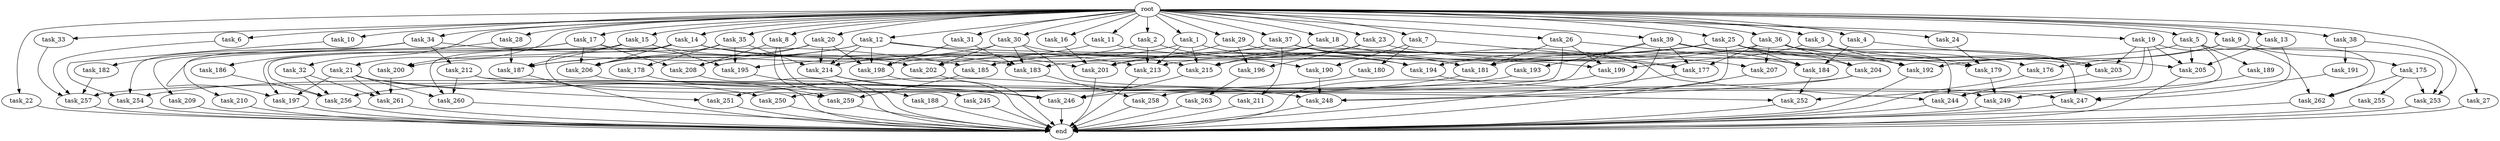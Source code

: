 digraph G {
  root [size="0.000000"];
  task_11 [size="1024.000000"];
  task_256 [size="1391569403904.000000"];
  task_185 [size="1056561954816.000000"];
  task_2 [size="1024.000000"];
  task_249 [size="798863917056.000000"];
  task_34 [size="1024.000000"];
  task_21 [size="1024.000000"];
  task_193 [size="309237645312.000000"];
  task_23 [size="1024.000000"];
  task_35 [size="1024.000000"];
  task_259 [size="1279900254208.000000"];
  task_263 [size="695784701952.000000"];
  task_33 [size="1024.000000"];
  task_176 [size="858993459200.000000"];
  task_14 [size="1024.000000"];
  task_261 [size="2104533975040.000000"];
  task_206 [size="1056561954816.000000"];
  task_178 [size="214748364800.000000"];
  task_3 [size="1024.000000"];
  task_213 [size="1322849927168.000000"];
  task_254 [size="1537598291968.000000"];
  task_196 [size="498216206336.000000"];
  task_187 [size="1769526525952.000000"];
  task_203 [size="2834678415360.000000"];
  task_28 [size="1024.000000"];
  task_209 [size="137438953472.000000"];
  task_201 [size="1125281431552.000000"];
  task_257 [size="1202590842880.000000"];
  task_22 [size="1024.000000"];
  task_5 [size="1024.000000"];
  task_188 [size="214748364800.000000"];
  task_30 [size="1024.000000"];
  task_179 [size="249108103168.000000"];
  task_183 [size="1357209665536.000000"];
  task_215 [size="747324309504.000000"];
  task_9 [size="1024.000000"];
  task_244 [size="2250562863104.000000"];
  task_250 [size="1554778161152.000000"];
  task_27 [size="1024.000000"];
  task_258 [size="446676598784.000000"];
  task_20 [size="1024.000000"];
  task_182 [size="420906795008.000000"];
  task_199 [size="2104533975040.000000"];
  task_37 [size="1024.000000"];
  task_245 [size="214748364800.000000"];
  task_194 [size="1056561954816.000000"];
  task_247 [size="1786706395136.000000"];
  task_204 [size="455266533376.000000"];
  task_200 [size="773094113280.000000"];
  task_252 [size="1305670057984.000000"];
  task_39 [size="1024.000000"];
  task_246 [size="910533066752.000000"];
  task_186 [size="214748364800.000000"];
  task_198 [size="1460288880640.000000"];
  task_175 [size="549755813888.000000"];
  task_205 [size="1889785610240.000000"];
  task_251 [size="893353197568.000000"];
  task_202 [size="1194000908288.000000"];
  task_8 [size="1024.000000"];
  task_214 [size="1571958030336.000000"];
  task_191 [size="549755813888.000000"];
  task_211 [size="420906795008.000000"];
  task_24 [size="1024.000000"];
  task_31 [size="1024.000000"];
  task_12 [size="1024.000000"];
  task_32 [size="1024.000000"];
  task_189 [size="137438953472.000000"];
  task_195 [size="1331439861760.000000"];
  task_255 [size="695784701952.000000"];
  end [size="0.000000"];
  task_10 [size="1024.000000"];
  task_210 [size="214748364800.000000"];
  task_29 [size="1024.000000"];
  task_1 [size="1024.000000"];
  task_208 [size="1288490188800.000000"];
  task_192 [size="2044404432896.000000"];
  task_4 [size="1024.000000"];
  task_13 [size="1024.000000"];
  task_260 [size="1717986918400.000000"];
  task_36 [size="1024.000000"];
  task_16 [size="1024.000000"];
  task_181 [size="1614907703296.000000"];
  task_15 [size="1024.000000"];
  task_177 [size="1460288880640.000000"];
  task_212 [size="420906795008.000000"];
  task_253 [size="1795296329728.000000"];
  task_248 [size="1640677507072.000000"];
  task_18 [size="1024.000000"];
  task_26 [size="1024.000000"];
  task_180 [size="695784701952.000000"];
  task_25 [size="1024.000000"];
  task_19 [size="1024.000000"];
  task_207 [size="455266533376.000000"];
  task_197 [size="1975684956160.000000"];
  task_38 [size="1024.000000"];
  task_184 [size="2121713844224.000000"];
  task_17 [size="1024.000000"];
  task_190 [size="910533066752.000000"];
  task_262 [size="1692217114624.000000"];
  task_6 [size="1024.000000"];
  task_7 [size="1024.000000"];

  root -> task_11 [size="1.000000"];
  root -> task_28 [size="1.000000"];
  root -> task_10 [size="1.000000"];
  root -> task_20 [size="1.000000"];
  root -> task_2 [size="1.000000"];
  root -> task_4 [size="1.000000"];
  root -> task_13 [size="1.000000"];
  root -> task_39 [size="1.000000"];
  root -> task_21 [size="1.000000"];
  root -> task_16 [size="1.000000"];
  root -> task_22 [size="1.000000"];
  root -> task_15 [size="1.000000"];
  root -> task_36 [size="1.000000"];
  root -> task_33 [size="1.000000"];
  root -> task_1 [size="1.000000"];
  root -> task_5 [size="1.000000"];
  root -> task_14 [size="1.000000"];
  root -> task_18 [size="1.000000"];
  root -> task_26 [size="1.000000"];
  root -> task_6 [size="1.000000"];
  root -> task_25 [size="1.000000"];
  root -> task_24 [size="1.000000"];
  root -> task_9 [size="1.000000"];
  root -> task_23 [size="1.000000"];
  root -> task_3 [size="1.000000"];
  root -> task_19 [size="1.000000"];
  root -> task_27 [size="1.000000"];
  root -> task_35 [size="1.000000"];
  root -> task_38 [size="1.000000"];
  root -> task_17 [size="1.000000"];
  root -> task_31 [size="1.000000"];
  root -> task_12 [size="1.000000"];
  root -> task_32 [size="1.000000"];
  root -> task_34 [size="1.000000"];
  root -> task_37 [size="1.000000"];
  root -> task_30 [size="1.000000"];
  root -> task_8 [size="1.000000"];
  root -> task_7 [size="1.000000"];
  root -> task_29 [size="1.000000"];
  task_11 -> task_195 [size="411041792.000000"];
  task_11 -> task_177 [size="411041792.000000"];
  task_256 -> end [size="1.000000"];
  task_185 -> task_259 [size="301989888.000000"];
  task_2 -> task_213 [size="209715200.000000"];
  task_2 -> task_190 [size="209715200.000000"];
  task_2 -> task_198 [size="209715200.000000"];
  task_249 -> end [size="1.000000"];
  task_34 -> task_212 [size="411041792.000000"];
  task_34 -> task_197 [size="411041792.000000"];
  task_34 -> task_185 [size="411041792.000000"];
  task_34 -> task_254 [size="411041792.000000"];
  task_34 -> task_182 [size="411041792.000000"];
  task_21 -> task_250 [size="838860800.000000"];
  task_21 -> task_251 [size="838860800.000000"];
  task_21 -> task_197 [size="838860800.000000"];
  task_21 -> task_260 [size="838860800.000000"];
  task_21 -> task_261 [size="838860800.000000"];
  task_193 -> task_256 [size="75497472.000000"];
  task_23 -> task_196 [size="411041792.000000"];
  task_23 -> task_183 [size="411041792.000000"];
  task_23 -> task_192 [size="411041792.000000"];
  task_35 -> task_214 [size="209715200.000000"];
  task_35 -> task_195 [size="209715200.000000"];
  task_35 -> task_206 [size="209715200.000000"];
  task_35 -> task_178 [size="209715200.000000"];
  task_259 -> end [size="1.000000"];
  task_263 -> end [size="1.000000"];
  task_33 -> task_257 [size="301989888.000000"];
  task_176 -> end [size="1.000000"];
  task_14 -> task_183 [size="536870912.000000"];
  task_14 -> task_206 [size="536870912.000000"];
  task_14 -> task_213 [size="536870912.000000"];
  task_14 -> task_199 [size="536870912.000000"];
  task_14 -> task_256 [size="536870912.000000"];
  task_14 -> task_260 [size="536870912.000000"];
  task_14 -> task_259 [size="536870912.000000"];
  task_261 -> end [size="1.000000"];
  task_206 -> end [size="1.000000"];
  task_178 -> task_259 [size="411041792.000000"];
  task_3 -> task_199 [size="838860800.000000"];
  task_3 -> task_203 [size="838860800.000000"];
  task_3 -> task_192 [size="838860800.000000"];
  task_213 -> end [size="1.000000"];
  task_254 -> end [size="1.000000"];
  task_196 -> task_263 [size="679477248.000000"];
  task_187 -> end [size="1.000000"];
  task_203 -> task_244 [size="536870912.000000"];
  task_28 -> task_209 [size="134217728.000000"];
  task_28 -> task_187 [size="134217728.000000"];
  task_209 -> end [size="1.000000"];
  task_201 -> end [size="1.000000"];
  task_257 -> end [size="1.000000"];
  task_22 -> end [size="1.000000"];
  task_5 -> task_205 [size="134217728.000000"];
  task_5 -> task_213 [size="134217728.000000"];
  task_5 -> task_249 [size="134217728.000000"];
  task_5 -> task_262 [size="134217728.000000"];
  task_5 -> task_189 [size="134217728.000000"];
  task_188 -> end [size="1.000000"];
  task_30 -> task_183 [size="75497472.000000"];
  task_30 -> task_202 [size="75497472.000000"];
  task_30 -> task_249 [size="75497472.000000"];
  task_30 -> task_187 [size="75497472.000000"];
  task_30 -> task_215 [size="75497472.000000"];
  task_179 -> task_249 [size="33554432.000000"];
  task_183 -> task_258 [size="134217728.000000"];
  task_215 -> task_246 [size="75497472.000000"];
  task_9 -> task_175 [size="536870912.000000"];
  task_9 -> task_176 [size="536870912.000000"];
  task_9 -> task_253 [size="536870912.000000"];
  task_9 -> task_192 [size="536870912.000000"];
  task_244 -> end [size="1.000000"];
  task_250 -> end [size="1.000000"];
  task_27 -> end [size="1.000000"];
  task_258 -> end [size="1.000000"];
  task_20 -> task_214 [size="838860800.000000"];
  task_20 -> task_187 [size="838860800.000000"];
  task_20 -> task_198 [size="838860800.000000"];
  task_20 -> task_208 [size="838860800.000000"];
  task_182 -> task_257 [size="536870912.000000"];
  task_199 -> end [size="1.000000"];
  task_37 -> task_244 [size="411041792.000000"];
  task_37 -> task_181 [size="411041792.000000"];
  task_37 -> task_211 [size="411041792.000000"];
  task_37 -> task_185 [size="411041792.000000"];
  task_37 -> task_207 [size="411041792.000000"];
  task_37 -> task_202 [size="411041792.000000"];
  task_245 -> end [size="1.000000"];
  task_194 -> task_247 [size="33554432.000000"];
  task_247 -> end [size="1.000000"];
  task_204 -> task_257 [size="301989888.000000"];
  task_204 -> task_248 [size="301989888.000000"];
  task_200 -> task_261 [size="679477248.000000"];
  task_252 -> end [size="1.000000"];
  task_39 -> task_193 [size="301989888.000000"];
  task_39 -> task_258 [size="301989888.000000"];
  task_39 -> task_177 [size="301989888.000000"];
  task_39 -> task_246 [size="301989888.000000"];
  task_39 -> task_176 [size="301989888.000000"];
  task_39 -> task_184 [size="301989888.000000"];
  task_246 -> end [size="1.000000"];
  task_186 -> task_256 [size="209715200.000000"];
  task_198 -> end [size="1.000000"];
  task_175 -> task_255 [size="679477248.000000"];
  task_175 -> task_253 [size="679477248.000000"];
  task_175 -> task_262 [size="679477248.000000"];
  task_205 -> end [size="1.000000"];
  task_251 -> end [size="1.000000"];
  task_202 -> end [size="1.000000"];
  task_8 -> task_245 [size="209715200.000000"];
  task_8 -> task_188 [size="209715200.000000"];
  task_8 -> task_208 [size="209715200.000000"];
  task_214 -> task_246 [size="209715200.000000"];
  task_214 -> task_248 [size="209715200.000000"];
  task_191 -> task_247 [size="838860800.000000"];
  task_211 -> end [size="1.000000"];
  task_24 -> task_179 [size="134217728.000000"];
  task_31 -> task_183 [size="301989888.000000"];
  task_31 -> task_198 [size="301989888.000000"];
  task_12 -> task_179 [size="75497472.000000"];
  task_12 -> task_214 [size="75497472.000000"];
  task_12 -> task_201 [size="75497472.000000"];
  task_12 -> task_198 [size="75497472.000000"];
  task_12 -> task_200 [size="75497472.000000"];
  task_12 -> task_206 [size="75497472.000000"];
  task_32 -> task_256 [size="536870912.000000"];
  task_32 -> task_261 [size="536870912.000000"];
  task_189 -> task_249 [size="536870912.000000"];
  task_195 -> end [size="1.000000"];
  task_255 -> end [size="1.000000"];
  task_10 -> task_254 [size="679477248.000000"];
  task_210 -> end [size="1.000000"];
  task_29 -> task_196 [size="75497472.000000"];
  task_29 -> task_181 [size="75497472.000000"];
  task_29 -> task_201 [size="75497472.000000"];
  task_1 -> task_214 [size="411041792.000000"];
  task_1 -> task_213 [size="411041792.000000"];
  task_1 -> task_194 [size="411041792.000000"];
  task_1 -> task_215 [size="411041792.000000"];
  task_208 -> end [size="1.000000"];
  task_192 -> end [size="1.000000"];
  task_4 -> task_203 [size="679477248.000000"];
  task_4 -> task_184 [size="679477248.000000"];
  task_13 -> task_205 [size="838860800.000000"];
  task_13 -> task_247 [size="838860800.000000"];
  task_260 -> end [size="1.000000"];
  task_36 -> task_179 [size="33554432.000000"];
  task_36 -> task_247 [size="33554432.000000"];
  task_36 -> task_204 [size="33554432.000000"];
  task_36 -> task_177 [size="33554432.000000"];
  task_36 -> task_205 [size="33554432.000000"];
  task_36 -> task_207 [size="33554432.000000"];
  task_36 -> task_215 [size="33554432.000000"];
  task_16 -> task_201 [size="536870912.000000"];
  task_181 -> task_251 [size="33554432.000000"];
  task_15 -> task_197 [size="679477248.000000"];
  task_15 -> task_202 [size="679477248.000000"];
  task_15 -> task_195 [size="679477248.000000"];
  task_15 -> task_187 [size="679477248.000000"];
  task_15 -> task_200 [size="679477248.000000"];
  task_177 -> end [size="1.000000"];
  task_212 -> task_260 [size="301989888.000000"];
  task_212 -> task_246 [size="301989888.000000"];
  task_212 -> task_252 [size="301989888.000000"];
  task_253 -> end [size="1.000000"];
  task_248 -> end [size="1.000000"];
  task_18 -> task_192 [size="209715200.000000"];
  task_18 -> task_215 [size="209715200.000000"];
  task_18 -> task_185 [size="209715200.000000"];
  task_26 -> task_199 [size="679477248.000000"];
  task_26 -> task_250 [size="679477248.000000"];
  task_26 -> task_181 [size="679477248.000000"];
  task_26 -> task_184 [size="679477248.000000"];
  task_180 -> task_254 [size="411041792.000000"];
  task_25 -> task_203 [size="411041792.000000"];
  task_25 -> task_181 [size="411041792.000000"];
  task_25 -> task_204 [size="411041792.000000"];
  task_25 -> task_194 [size="411041792.000000"];
  task_25 -> task_201 [size="411041792.000000"];
  task_25 -> task_244 [size="411041792.000000"];
  task_25 -> task_184 [size="411041792.000000"];
  task_25 -> task_248 [size="411041792.000000"];
  task_19 -> task_205 [size="838860800.000000"];
  task_19 -> task_203 [size="838860800.000000"];
  task_19 -> task_252 [size="838860800.000000"];
  task_19 -> task_262 [size="838860800.000000"];
  task_19 -> task_244 [size="838860800.000000"];
  task_207 -> end [size="1.000000"];
  task_197 -> end [size="1.000000"];
  task_38 -> task_191 [size="536870912.000000"];
  task_38 -> task_253 [size="536870912.000000"];
  task_184 -> task_252 [size="134217728.000000"];
  task_17 -> task_186 [size="209715200.000000"];
  task_17 -> task_194 [size="209715200.000000"];
  task_17 -> task_206 [size="209715200.000000"];
  task_17 -> task_210 [size="209715200.000000"];
  task_17 -> task_208 [size="209715200.000000"];
  task_190 -> task_248 [size="679477248.000000"];
  task_262 -> end [size="1.000000"];
  task_6 -> task_257 [size="33554432.000000"];
  task_7 -> task_180 [size="679477248.000000"];
  task_7 -> task_177 [size="679477248.000000"];
  task_7 -> task_190 [size="679477248.000000"];
}
